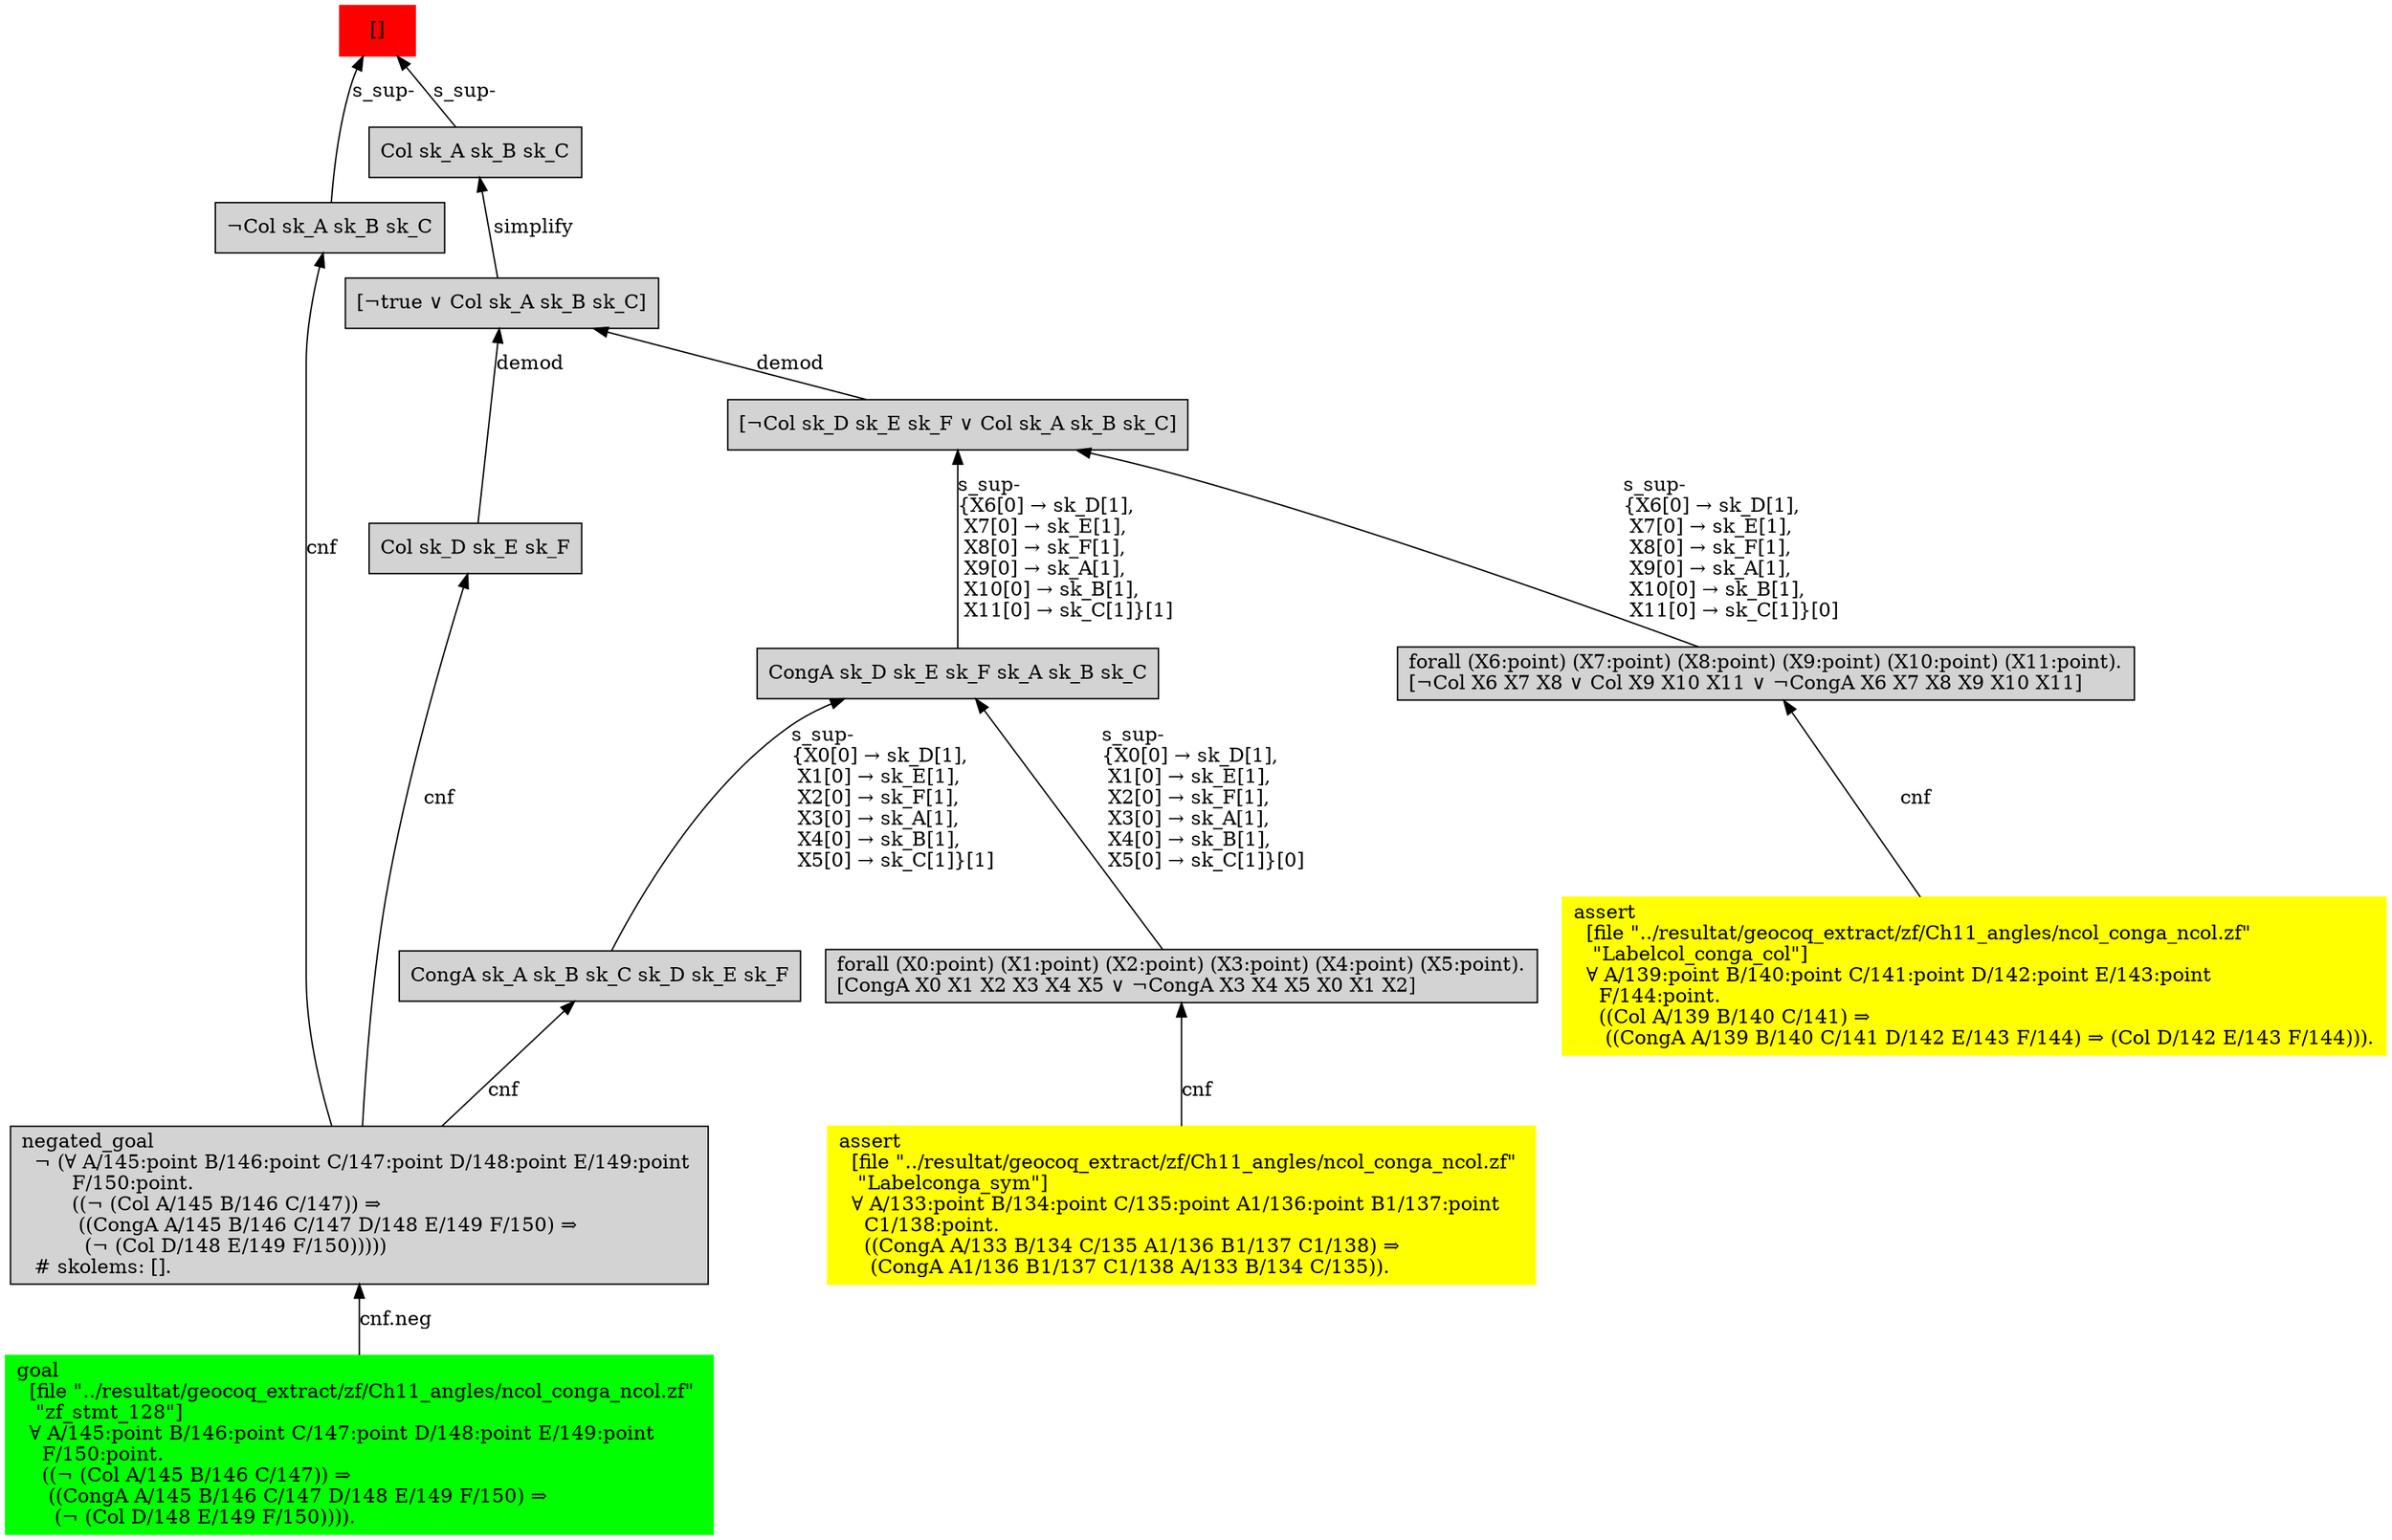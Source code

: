 digraph "unsat_graph" {
  vertex_0 [color=red, label="[]", shape=box, style=filled];
  vertex_0 -> vertex_1 [label="s_sup-\l", dir="back"];
  vertex_1 [shape=box, label="¬Col sk_A sk_B sk_C\l", style=filled];
  vertex_1 -> vertex_2 [label="cnf", dir="back"];
  vertex_2 [shape=box, label="negated_goal\l  ¬ (∀ A/145:point B/146:point C/147:point D/148:point E/149:point \l        F/150:point.\l        ((¬ (Col A/145 B/146 C/147)) ⇒\l         ((CongA A/145 B/146 C/147 D/148 E/149 F/150) ⇒\l          (¬ (Col D/148 E/149 F/150)))))\l  # skolems: [].\l", style=filled];
  vertex_2 -> vertex_3 [label="cnf.neg", dir="back"];
  vertex_3 [color=green, shape=box, label="goal\l  [file \"../resultat/geocoq_extract/zf/Ch11_angles/ncol_conga_ncol.zf\" \l   \"zf_stmt_128\"]\l  ∀ A/145:point B/146:point C/147:point D/148:point E/149:point \l    F/150:point.\l    ((¬ (Col A/145 B/146 C/147)) ⇒\l     ((CongA A/145 B/146 C/147 D/148 E/149 F/150) ⇒\l      (¬ (Col D/148 E/149 F/150)))).\l", style=filled];
  vertex_0 -> vertex_4 [label="s_sup-\l", dir="back"];
  vertex_4 [shape=box, label="Col sk_A sk_B sk_C\l", style=filled];
  vertex_4 -> vertex_5 [label="simplify", dir="back"];
  vertex_5 [shape=box, label="[¬true ∨ Col sk_A sk_B sk_C]\l", style=filled];
  vertex_5 -> vertex_6 [label="demod", dir="back"];
  vertex_6 [shape=box, label="Col sk_D sk_E sk_F\l", style=filled];
  vertex_6 -> vertex_2 [label="cnf", dir="back"];
  vertex_5 -> vertex_7 [label="demod", dir="back"];
  vertex_7 [shape=box, label="[¬Col sk_D sk_E sk_F ∨ Col sk_A sk_B sk_C]\l", style=filled];
  vertex_7 -> vertex_8 [label="s_sup-\l\{X6[0] → sk_D[1], \l X7[0] → sk_E[1], \l X8[0] → sk_F[1], \l X9[0] → sk_A[1], \l X10[0] → sk_B[1], \l X11[0] → sk_C[1]\}[0]\l", dir="back"];
  vertex_8 [shape=box, label="forall (X6:point) (X7:point) (X8:point) (X9:point) (X10:point) (X11:point).\l[¬Col X6 X7 X8 ∨ Col X9 X10 X11 ∨ ¬CongA X6 X7 X8 X9 X10 X11]\l", style=filled];
  vertex_8 -> vertex_9 [label="cnf", dir="back"];
  vertex_9 [color=yellow, shape=box, label="assert\l  [file \"../resultat/geocoq_extract/zf/Ch11_angles/ncol_conga_ncol.zf\" \l   \"Labelcol_conga_col\"]\l  ∀ A/139:point B/140:point C/141:point D/142:point E/143:point \l    F/144:point.\l    ((Col A/139 B/140 C/141) ⇒\l     ((CongA A/139 B/140 C/141 D/142 E/143 F/144) ⇒ (Col D/142 E/143 F/144))).\l", style=filled];
  vertex_7 -> vertex_10 [label="s_sup-\l\{X6[0] → sk_D[1], \l X7[0] → sk_E[1], \l X8[0] → sk_F[1], \l X9[0] → sk_A[1], \l X10[0] → sk_B[1], \l X11[0] → sk_C[1]\}[1]\l", dir="back"];
  vertex_10 [shape=box, label="CongA sk_D sk_E sk_F sk_A sk_B sk_C\l", style=filled];
  vertex_10 -> vertex_11 [label="s_sup-\l\{X0[0] → sk_D[1], \l X1[0] → sk_E[1], \l X2[0] → sk_F[1], \l X3[0] → sk_A[1], \l X4[0] → sk_B[1], \l X5[0] → sk_C[1]\}[0]\l", dir="back"];
  vertex_11 [shape=box, label="forall (X0:point) (X1:point) (X2:point) (X3:point) (X4:point) (X5:point).\l[CongA X0 X1 X2 X3 X4 X5 ∨ ¬CongA X3 X4 X5 X0 X1 X2]\l", style=filled];
  vertex_11 -> vertex_12 [label="cnf", dir="back"];
  vertex_12 [color=yellow, shape=box, label="assert\l  [file \"../resultat/geocoq_extract/zf/Ch11_angles/ncol_conga_ncol.zf\" \l   \"Labelconga_sym\"]\l  ∀ A/133:point B/134:point C/135:point A1/136:point B1/137:point \l    C1/138:point.\l    ((CongA A/133 B/134 C/135 A1/136 B1/137 C1/138) ⇒\l     (CongA A1/136 B1/137 C1/138 A/133 B/134 C/135)).\l", style=filled];
  vertex_10 -> vertex_13 [label="s_sup-\l\{X0[0] → sk_D[1], \l X1[0] → sk_E[1], \l X2[0] → sk_F[1], \l X3[0] → sk_A[1], \l X4[0] → sk_B[1], \l X5[0] → sk_C[1]\}[1]\l", dir="back"];
  vertex_13 [shape=box, label="CongA sk_A sk_B sk_C sk_D sk_E sk_F\l", style=filled];
  vertex_13 -> vertex_2 [label="cnf", dir="back"];
  }


